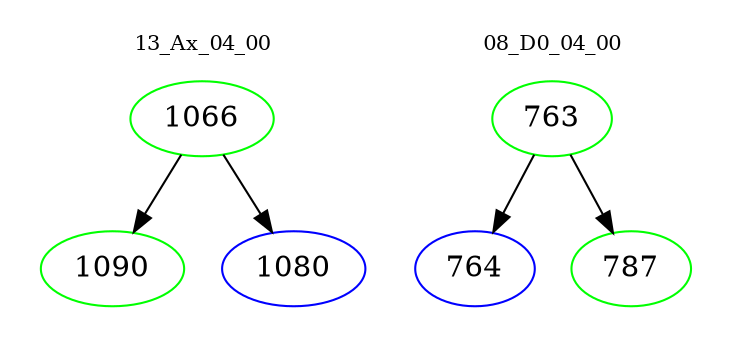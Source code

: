 digraph{
subgraph cluster_0 {
color = white
label = "13_Ax_04_00";
fontsize=10;
T0_1066 [label="1066", color="green"]
T0_1066 -> T0_1090 [color="black"]
T0_1090 [label="1090", color="green"]
T0_1066 -> T0_1080 [color="black"]
T0_1080 [label="1080", color="blue"]
}
subgraph cluster_1 {
color = white
label = "08_D0_04_00";
fontsize=10;
T1_763 [label="763", color="green"]
T1_763 -> T1_764 [color="black"]
T1_764 [label="764", color="blue"]
T1_763 -> T1_787 [color="black"]
T1_787 [label="787", color="green"]
}
}
